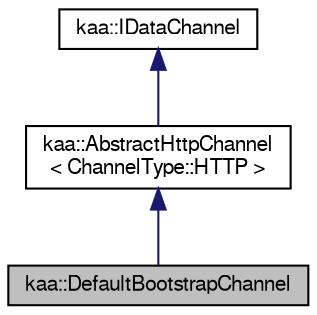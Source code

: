 digraph "kaa::DefaultBootstrapChannel"
{
  bgcolor="transparent";
  edge [fontname="FreeSans",fontsize="10",labelfontname="FreeSans",labelfontsize="10"];
  node [fontname="FreeSans",fontsize="10",shape=record];
  Node1 [label="kaa::DefaultBootstrapChannel",height=0.2,width=0.4,color="black", fillcolor="grey75", style="filled" fontcolor="black"];
  Node2 -> Node1 [dir="back",color="midnightblue",fontsize="10",style="solid",fontname="FreeSans"];
  Node2 [label="kaa::AbstractHttpChannel\l\< ChannelType::HTTP \>",height=0.2,width=0.4,color="black",URL="$classkaa_1_1AbstractHttpChannel.html"];
  Node3 -> Node2 [dir="back",color="midnightblue",fontsize="10",style="solid",fontname="FreeSans"];
  Node3 [label="kaa::IDataChannel",height=0.2,width=0.4,color="black",URL="$classkaa_1_1IDataChannel.html"];
}
